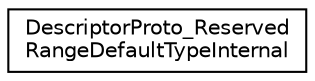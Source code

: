 digraph "类继承关系图"
{
 // LATEX_PDF_SIZE
  edge [fontname="Helvetica",fontsize="10",labelfontname="Helvetica",labelfontsize="10"];
  node [fontname="Helvetica",fontsize="10",shape=record];
  rankdir="LR";
  Node0 [label="DescriptorProto_Reserved\lRangeDefaultTypeInternal",height=0.2,width=0.4,color="black", fillcolor="white", style="filled",URL="$structDescriptorProto__ReservedRangeDefaultTypeInternal.html",tooltip=" "];
}

